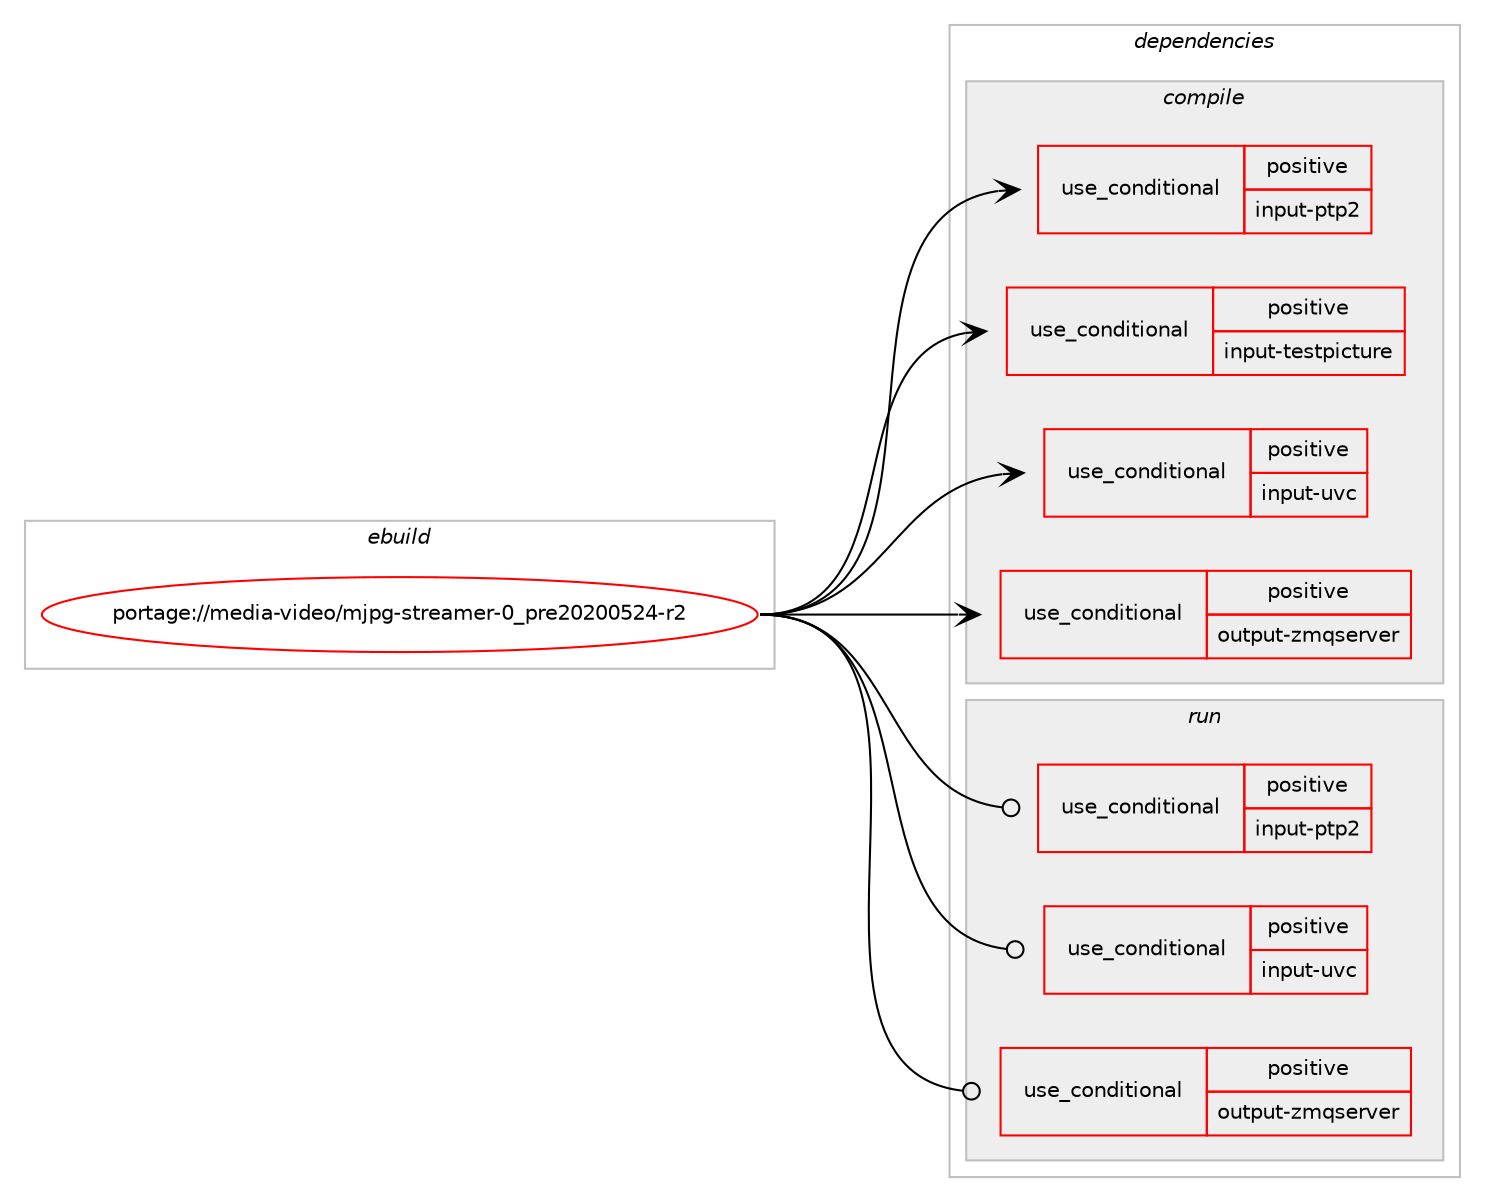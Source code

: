 digraph prolog {

# *************
# Graph options
# *************

newrank=true;
concentrate=true;
compound=true;
graph [rankdir=LR,fontname=Helvetica,fontsize=10,ranksep=1.5];#, ranksep=2.5, nodesep=0.2];
edge  [arrowhead=vee];
node  [fontname=Helvetica,fontsize=10];

# **********
# The ebuild
# **********

subgraph cluster_leftcol {
color=gray;
rank=same;
label=<<i>ebuild</i>>;
id [label="portage://media-video/mjpg-streamer-0_pre20200524-r2", color=red, width=4, href="../media-video/mjpg-streamer-0_pre20200524-r2.svg"];
}

# ****************
# The dependencies
# ****************

subgraph cluster_midcol {
color=gray;
label=<<i>dependencies</i>>;
subgraph cluster_compile {
fillcolor="#eeeeee";
style=filled;
label=<<i>compile</i>>;
subgraph cond82312 {
dependency170127 [label=<<TABLE BORDER="0" CELLBORDER="1" CELLSPACING="0" CELLPADDING="4"><TR><TD ROWSPAN="3" CELLPADDING="10">use_conditional</TD></TR><TR><TD>positive</TD></TR><TR><TD>input-ptp2</TD></TR></TABLE>>, shape=none, color=red];
# *** BEGIN UNKNOWN DEPENDENCY TYPE (TODO) ***
# dependency170127 -> package_dependency(portage://media-video/mjpg-streamer-0_pre20200524-r2,install,no,media-libs,libgphoto2,none,[,,],[],[])
# *** END UNKNOWN DEPENDENCY TYPE (TODO) ***

}
id:e -> dependency170127:w [weight=20,style="solid",arrowhead="vee"];
subgraph cond82313 {
dependency170128 [label=<<TABLE BORDER="0" CELLBORDER="1" CELLSPACING="0" CELLPADDING="4"><TR><TD ROWSPAN="3" CELLPADDING="10">use_conditional</TD></TR><TR><TD>positive</TD></TR><TR><TD>input-testpicture</TD></TR></TABLE>>, shape=none, color=red];
# *** BEGIN UNKNOWN DEPENDENCY TYPE (TODO) ***
# dependency170128 -> package_dependency(portage://media-video/mjpg-streamer-0_pre20200524-r2,install,no,media-gfx,imagemagick,none,[,,],[],[])
# *** END UNKNOWN DEPENDENCY TYPE (TODO) ***

}
id:e -> dependency170128:w [weight=20,style="solid",arrowhead="vee"];
subgraph cond82314 {
dependency170129 [label=<<TABLE BORDER="0" CELLBORDER="1" CELLSPACING="0" CELLPADDING="4"><TR><TD ROWSPAN="3" CELLPADDING="10">use_conditional</TD></TR><TR><TD>positive</TD></TR><TR><TD>input-uvc</TD></TR></TABLE>>, shape=none, color=red];
# *** BEGIN UNKNOWN DEPENDENCY TYPE (TODO) ***
# dependency170129 -> package_dependency(portage://media-video/mjpg-streamer-0_pre20200524-r2,install,no,media-libs,libv4l,none,[,,],[],[])
# *** END UNKNOWN DEPENDENCY TYPE (TODO) ***

# *** BEGIN UNKNOWN DEPENDENCY TYPE (TODO) ***
# dependency170129 -> package_dependency(portage://media-video/mjpg-streamer-0_pre20200524-r2,install,no,acct-group,video,none,[,,],[],[])
# *** END UNKNOWN DEPENDENCY TYPE (TODO) ***

}
id:e -> dependency170129:w [weight=20,style="solid",arrowhead="vee"];
subgraph cond82315 {
dependency170130 [label=<<TABLE BORDER="0" CELLBORDER="1" CELLSPACING="0" CELLPADDING="4"><TR><TD ROWSPAN="3" CELLPADDING="10">use_conditional</TD></TR><TR><TD>positive</TD></TR><TR><TD>output-zmqserver</TD></TR></TABLE>>, shape=none, color=red];
# *** BEGIN UNKNOWN DEPENDENCY TYPE (TODO) ***
# dependency170130 -> package_dependency(portage://media-video/mjpg-streamer-0_pre20200524-r2,install,no,dev-libs,protobuf-c,none,[,,],[],[])
# *** END UNKNOWN DEPENDENCY TYPE (TODO) ***

# *** BEGIN UNKNOWN DEPENDENCY TYPE (TODO) ***
# dependency170130 -> package_dependency(portage://media-video/mjpg-streamer-0_pre20200524-r2,install,no,net-libs,zeromq,none,[,,],[],[])
# *** END UNKNOWN DEPENDENCY TYPE (TODO) ***

}
id:e -> dependency170130:w [weight=20,style="solid",arrowhead="vee"];
# *** BEGIN UNKNOWN DEPENDENCY TYPE (TODO) ***
# id -> package_dependency(portage://media-video/mjpg-streamer-0_pre20200524-r2,install,no,media-libs,libjpeg-turbo,none,[,,],any_same_slot,[])
# *** END UNKNOWN DEPENDENCY TYPE (TODO) ***

}
subgraph cluster_compileandrun {
fillcolor="#eeeeee";
style=filled;
label=<<i>compile and run</i>>;
}
subgraph cluster_run {
fillcolor="#eeeeee";
style=filled;
label=<<i>run</i>>;
subgraph cond82316 {
dependency170131 [label=<<TABLE BORDER="0" CELLBORDER="1" CELLSPACING="0" CELLPADDING="4"><TR><TD ROWSPAN="3" CELLPADDING="10">use_conditional</TD></TR><TR><TD>positive</TD></TR><TR><TD>input-ptp2</TD></TR></TABLE>>, shape=none, color=red];
# *** BEGIN UNKNOWN DEPENDENCY TYPE (TODO) ***
# dependency170131 -> package_dependency(portage://media-video/mjpg-streamer-0_pre20200524-r2,run,no,media-libs,libgphoto2,none,[,,],[],[])
# *** END UNKNOWN DEPENDENCY TYPE (TODO) ***

}
id:e -> dependency170131:w [weight=20,style="solid",arrowhead="odot"];
subgraph cond82317 {
dependency170132 [label=<<TABLE BORDER="0" CELLBORDER="1" CELLSPACING="0" CELLPADDING="4"><TR><TD ROWSPAN="3" CELLPADDING="10">use_conditional</TD></TR><TR><TD>positive</TD></TR><TR><TD>input-uvc</TD></TR></TABLE>>, shape=none, color=red];
# *** BEGIN UNKNOWN DEPENDENCY TYPE (TODO) ***
# dependency170132 -> package_dependency(portage://media-video/mjpg-streamer-0_pre20200524-r2,run,no,media-libs,libv4l,none,[,,],[],[])
# *** END UNKNOWN DEPENDENCY TYPE (TODO) ***

# *** BEGIN UNKNOWN DEPENDENCY TYPE (TODO) ***
# dependency170132 -> package_dependency(portage://media-video/mjpg-streamer-0_pre20200524-r2,run,no,acct-group,video,none,[,,],[],[])
# *** END UNKNOWN DEPENDENCY TYPE (TODO) ***

}
id:e -> dependency170132:w [weight=20,style="solid",arrowhead="odot"];
subgraph cond82318 {
dependency170133 [label=<<TABLE BORDER="0" CELLBORDER="1" CELLSPACING="0" CELLPADDING="4"><TR><TD ROWSPAN="3" CELLPADDING="10">use_conditional</TD></TR><TR><TD>positive</TD></TR><TR><TD>output-zmqserver</TD></TR></TABLE>>, shape=none, color=red];
# *** BEGIN UNKNOWN DEPENDENCY TYPE (TODO) ***
# dependency170133 -> package_dependency(portage://media-video/mjpg-streamer-0_pre20200524-r2,run,no,dev-libs,protobuf-c,none,[,,],[],[])
# *** END UNKNOWN DEPENDENCY TYPE (TODO) ***

# *** BEGIN UNKNOWN DEPENDENCY TYPE (TODO) ***
# dependency170133 -> package_dependency(portage://media-video/mjpg-streamer-0_pre20200524-r2,run,no,net-libs,zeromq,none,[,,],[],[])
# *** END UNKNOWN DEPENDENCY TYPE (TODO) ***

}
id:e -> dependency170133:w [weight=20,style="solid",arrowhead="odot"];
# *** BEGIN UNKNOWN DEPENDENCY TYPE (TODO) ***
# id -> package_dependency(portage://media-video/mjpg-streamer-0_pre20200524-r2,run,no,media-libs,libjpeg-turbo,none,[,,],any_same_slot,[])
# *** END UNKNOWN DEPENDENCY TYPE (TODO) ***

}
}

# **************
# The candidates
# **************

subgraph cluster_choices {
rank=same;
color=gray;
label=<<i>candidates</i>>;

}

}
